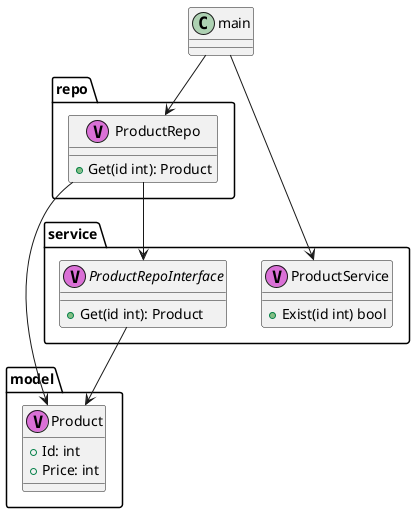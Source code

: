 @startuml
package "model" {
    class "Product" as model.Product <<V,Orchid>> {
        +Id: int
        +Price: int
    }
}

package "repo" {
    class "ProductRepo" as repo.ProductRepo <<V,Orchid>> {
        +Get(id int): Product
    }
}

package "service" {
    class "ProductService" as service.ProductService <<V,Orchid>> {
        +Exist(id int) bool
    }
    interface "ProductRepoInterface" as service.ProductRepoInterface <<V,Orchid>> {
        +Get(id int): Product
    }
}

main --> service.ProductService
main --> repo.ProductRepo

service.ProductRepoInterface --> model.Product

repo.ProductRepo --> model.Product
repo.ProductRepo --> service.ProductRepoInterface
@enduml
